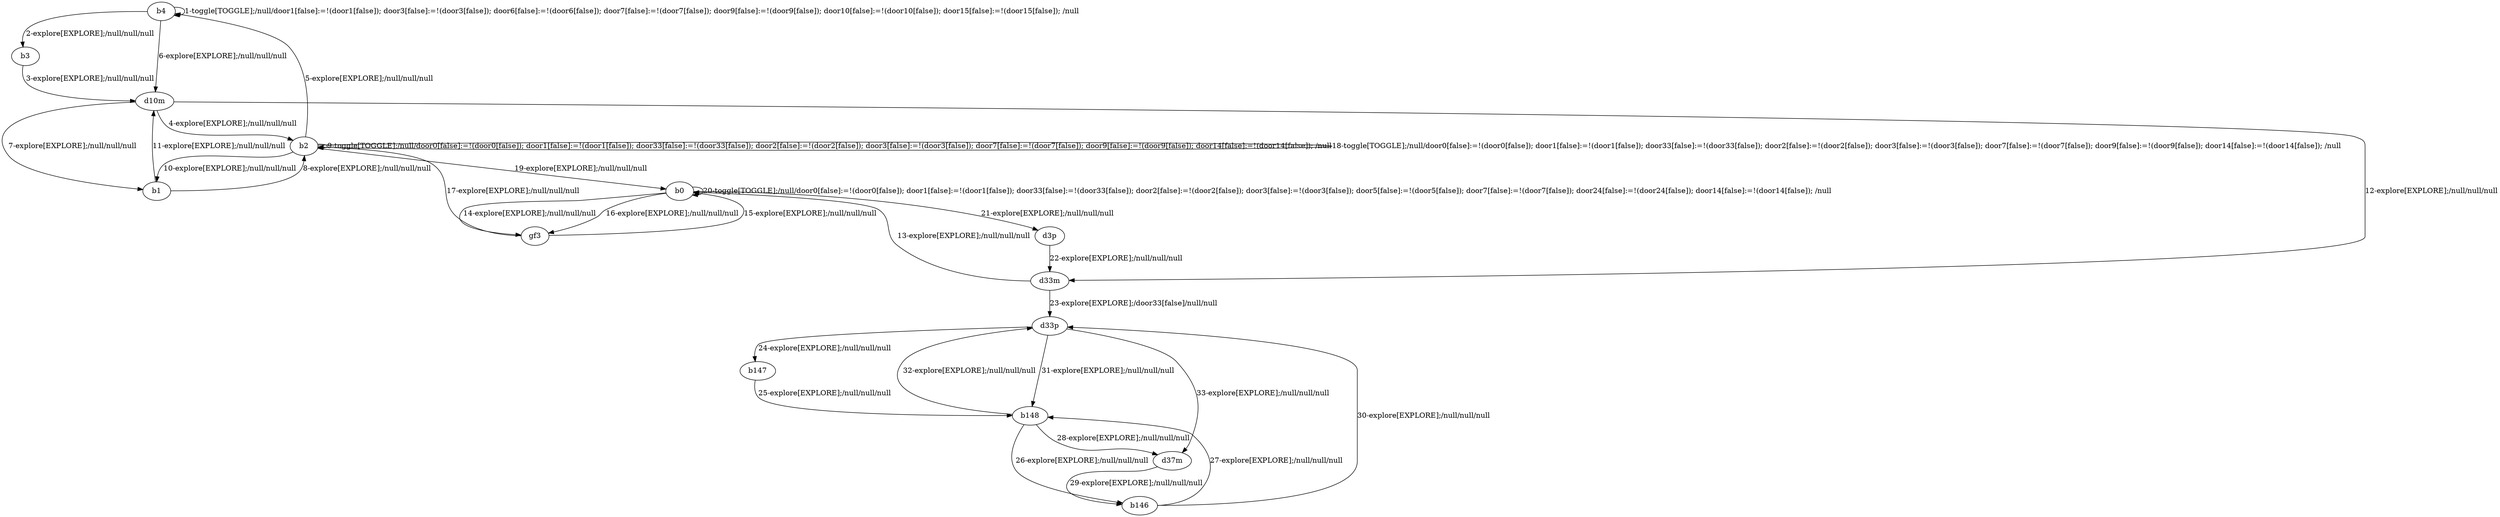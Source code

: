 # Total number of goals covered by this test: 3
# b146 --> b148
# b148 --> d37m
# b146 --> d33p

digraph g {
"b4" -> "b4" [label = "1-toggle[TOGGLE];/null/door1[false]:=!(door1[false]); door3[false]:=!(door3[false]); door6[false]:=!(door6[false]); door7[false]:=!(door7[false]); door9[false]:=!(door9[false]); door10[false]:=!(door10[false]); door15[false]:=!(door15[false]); /null"];
"b4" -> "b3" [label = "2-explore[EXPLORE];/null/null/null"];
"b3" -> "d10m" [label = "3-explore[EXPLORE];/null/null/null"];
"d10m" -> "b2" [label = "4-explore[EXPLORE];/null/null/null"];
"b2" -> "b4" [label = "5-explore[EXPLORE];/null/null/null"];
"b4" -> "d10m" [label = "6-explore[EXPLORE];/null/null/null"];
"d10m" -> "b1" [label = "7-explore[EXPLORE];/null/null/null"];
"b1" -> "b2" [label = "8-explore[EXPLORE];/null/null/null"];
"b2" -> "b2" [label = "9-toggle[TOGGLE];/null/door0[false]:=!(door0[false]); door1[false]:=!(door1[false]); door33[false]:=!(door33[false]); door2[false]:=!(door2[false]); door3[false]:=!(door3[false]); door7[false]:=!(door7[false]); door9[false]:=!(door9[false]); door14[false]:=!(door14[false]); /null"];
"b2" -> "b1" [label = "10-explore[EXPLORE];/null/null/null"];
"b1" -> "d10m" [label = "11-explore[EXPLORE];/null/null/null"];
"d10m" -> "d33m" [label = "12-explore[EXPLORE];/null/null/null"];
"d33m" -> "b0" [label = "13-explore[EXPLORE];/null/null/null"];
"b0" -> "gf3" [label = "14-explore[EXPLORE];/null/null/null"];
"gf3" -> "b0" [label = "15-explore[EXPLORE];/null/null/null"];
"b0" -> "gf3" [label = "16-explore[EXPLORE];/null/null/null"];
"gf3" -> "b2" [label = "17-explore[EXPLORE];/null/null/null"];
"b2" -> "b2" [label = "18-toggle[TOGGLE];/null/door0[false]:=!(door0[false]); door1[false]:=!(door1[false]); door33[false]:=!(door33[false]); door2[false]:=!(door2[false]); door3[false]:=!(door3[false]); door7[false]:=!(door7[false]); door9[false]:=!(door9[false]); door14[false]:=!(door14[false]); /null"];
"b2" -> "b0" [label = "19-explore[EXPLORE];/null/null/null"];
"b0" -> "b0" [label = "20-toggle[TOGGLE];/null/door0[false]:=!(door0[false]); door1[false]:=!(door1[false]); door33[false]:=!(door33[false]); door2[false]:=!(door2[false]); door3[false]:=!(door3[false]); door5[false]:=!(door5[false]); door7[false]:=!(door7[false]); door24[false]:=!(door24[false]); door14[false]:=!(door14[false]); /null"];
"b0" -> "d3p" [label = "21-explore[EXPLORE];/null/null/null"];
"d3p" -> "d33m" [label = "22-explore[EXPLORE];/null/null/null"];
"d33m" -> "d33p" [label = "23-explore[EXPLORE];/door33[false]/null/null"];
"d33p" -> "b147" [label = "24-explore[EXPLORE];/null/null/null"];
"b147" -> "b148" [label = "25-explore[EXPLORE];/null/null/null"];
"b148" -> "b146" [label = "26-explore[EXPLORE];/null/null/null"];
"b146" -> "b148" [label = "27-explore[EXPLORE];/null/null/null"];
"b148" -> "d37m" [label = "28-explore[EXPLORE];/null/null/null"];
"d37m" -> "b146" [label = "29-explore[EXPLORE];/null/null/null"];
"b146" -> "d33p" [label = "30-explore[EXPLORE];/null/null/null"];
"d33p" -> "b148" [label = "31-explore[EXPLORE];/null/null/null"];
"b148" -> "d33p" [label = "32-explore[EXPLORE];/null/null/null"];
"d33p" -> "d37m" [label = "33-explore[EXPLORE];/null/null/null"];
}